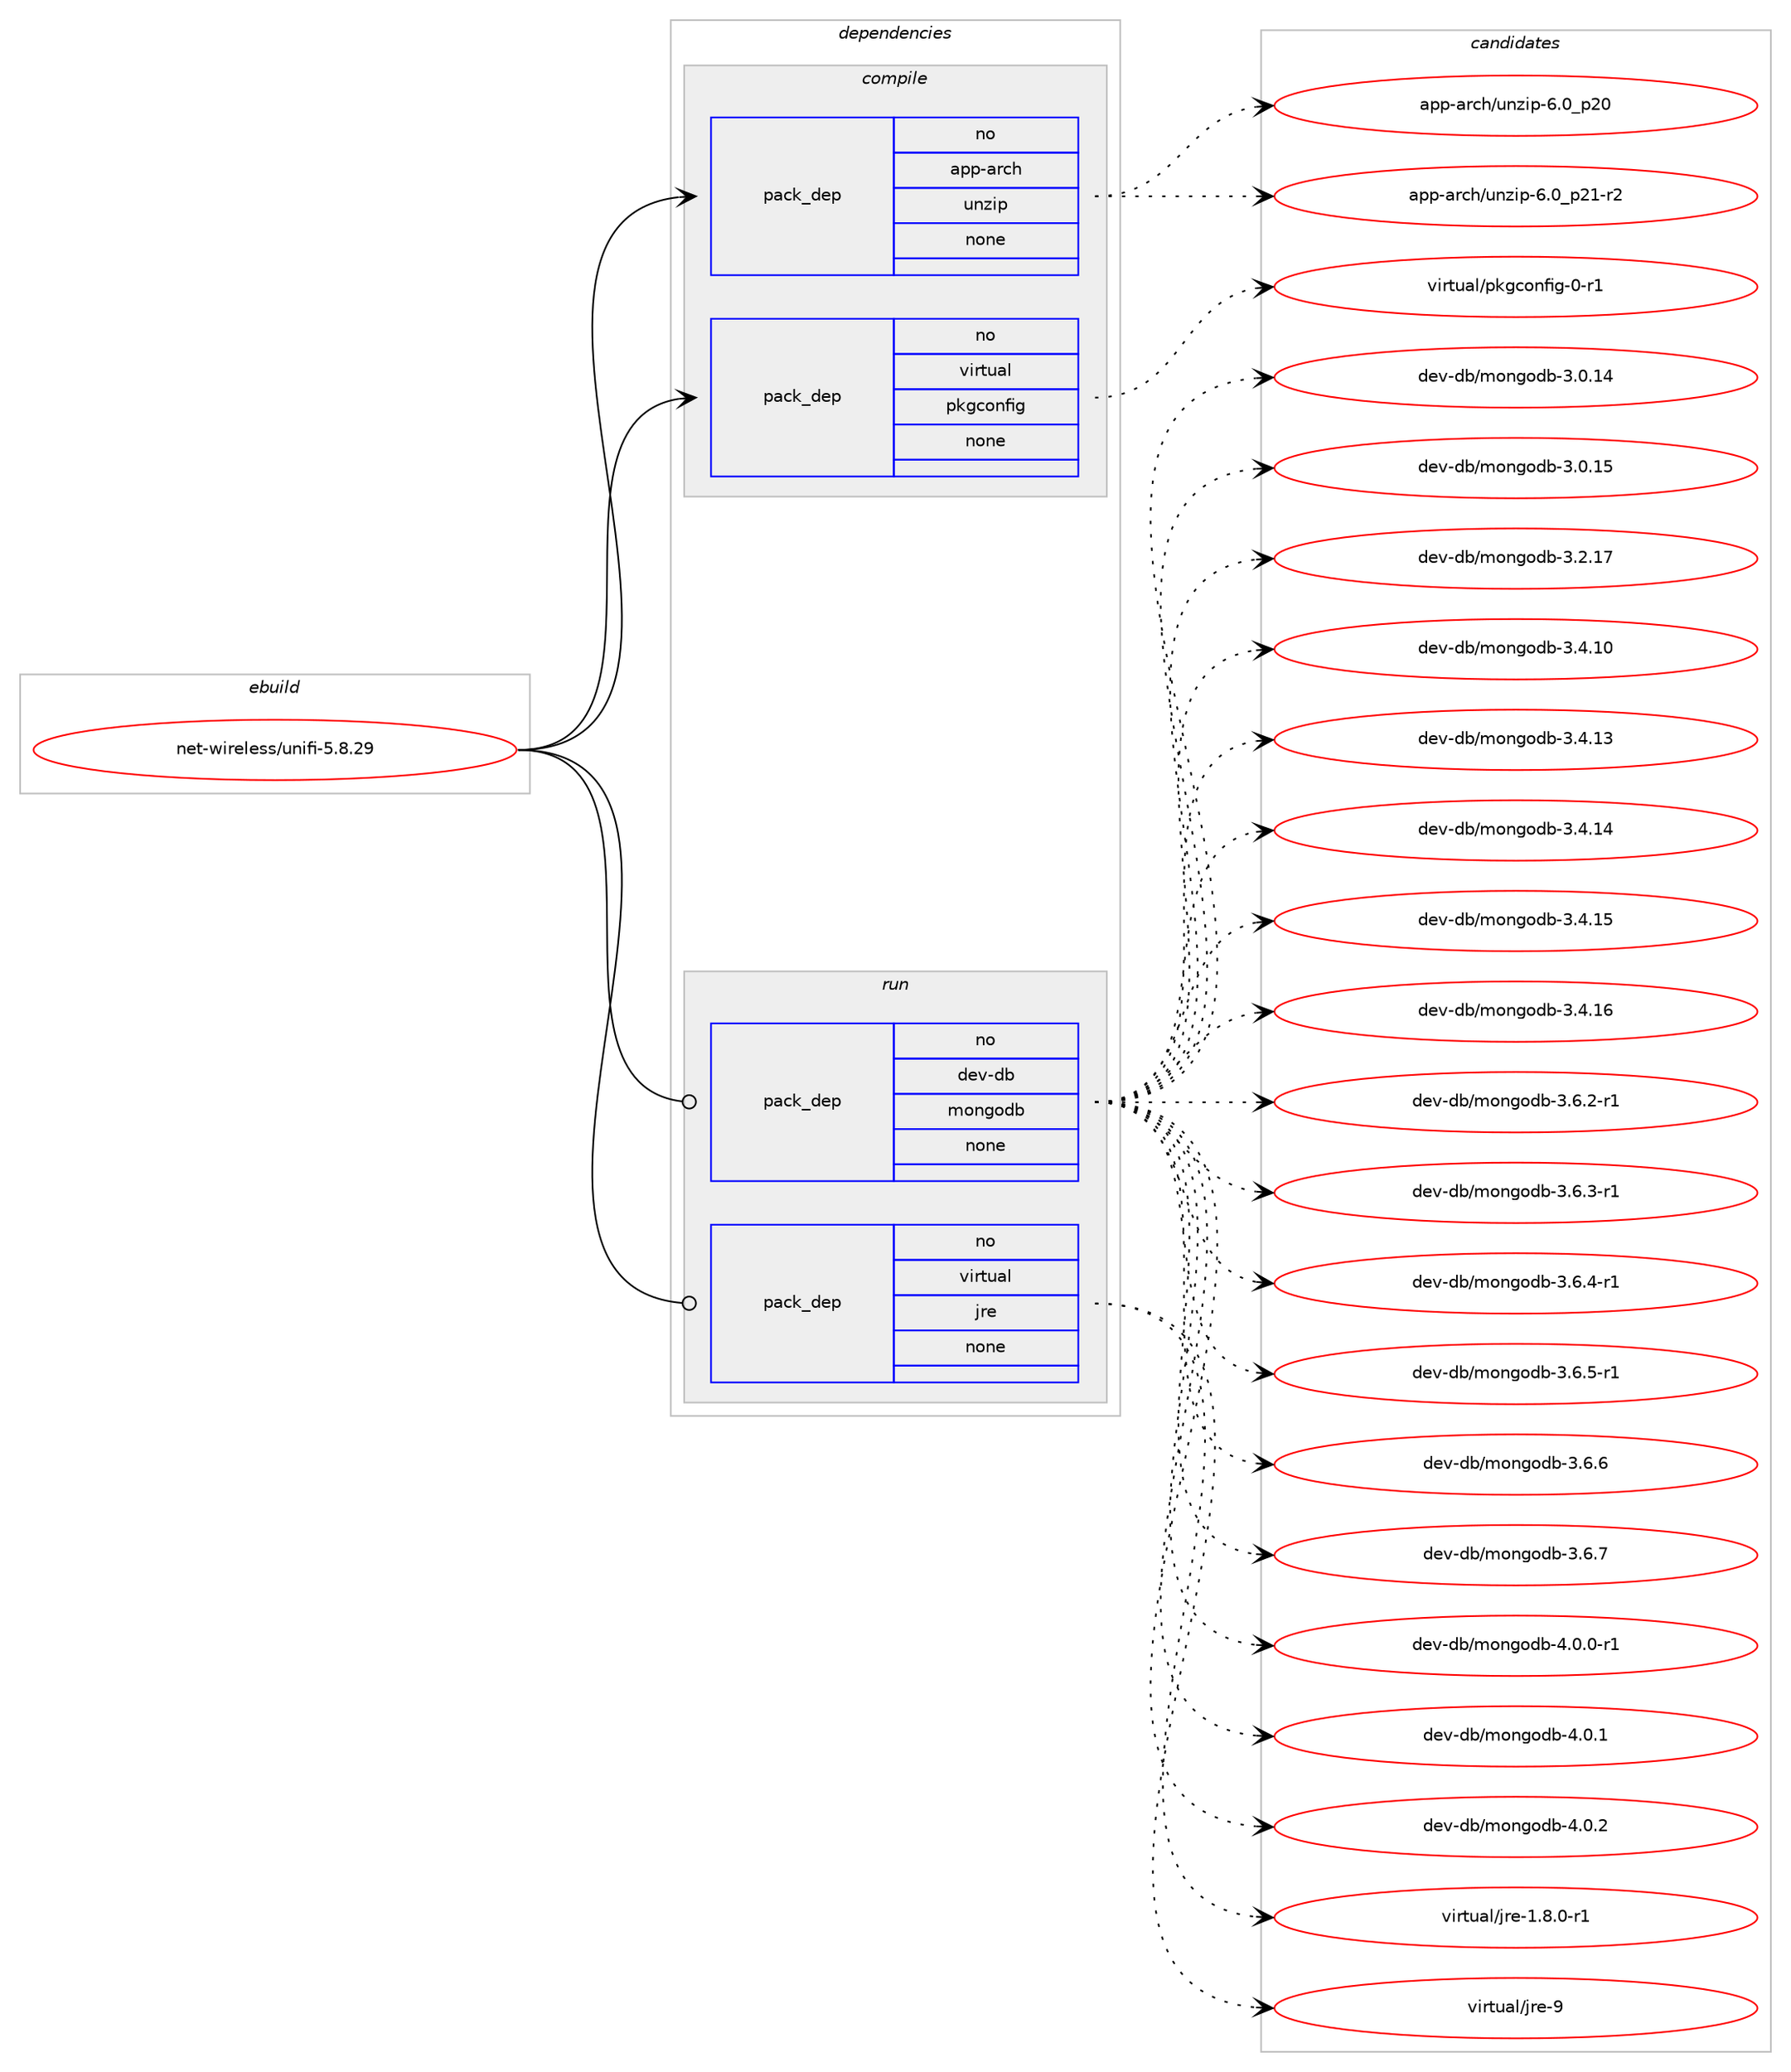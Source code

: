 digraph prolog {

# *************
# Graph options
# *************

newrank=true;
concentrate=true;
compound=true;
graph [rankdir=LR,fontname=Helvetica,fontsize=10,ranksep=1.5];#, ranksep=2.5, nodesep=0.2];
edge  [arrowhead=vee];
node  [fontname=Helvetica,fontsize=10];

# **********
# The ebuild
# **********

subgraph cluster_leftcol {
color=gray;
rank=same;
label=<<i>ebuild</i>>;
id [label="net-wireless/unifi-5.8.29", color=red, width=4, href="../net-wireless/unifi-5.8.29.svg"];
}

# ****************
# The dependencies
# ****************

subgraph cluster_midcol {
color=gray;
label=<<i>dependencies</i>>;
subgraph cluster_compile {
fillcolor="#eeeeee";
style=filled;
label=<<i>compile</i>>;
subgraph pack10203 {
dependency14993 [label=<<TABLE BORDER="0" CELLBORDER="1" CELLSPACING="0" CELLPADDING="4" WIDTH="220"><TR><TD ROWSPAN="6" CELLPADDING="30">pack_dep</TD></TR><TR><TD WIDTH="110">no</TD></TR><TR><TD>app-arch</TD></TR><TR><TD>unzip</TD></TR><TR><TD>none</TD></TR><TR><TD></TD></TR></TABLE>>, shape=none, color=blue];
}
id:e -> dependency14993:w [weight=20,style="solid",arrowhead="vee"];
subgraph pack10204 {
dependency14994 [label=<<TABLE BORDER="0" CELLBORDER="1" CELLSPACING="0" CELLPADDING="4" WIDTH="220"><TR><TD ROWSPAN="6" CELLPADDING="30">pack_dep</TD></TR><TR><TD WIDTH="110">no</TD></TR><TR><TD>virtual</TD></TR><TR><TD>pkgconfig</TD></TR><TR><TD>none</TD></TR><TR><TD></TD></TR></TABLE>>, shape=none, color=blue];
}
id:e -> dependency14994:w [weight=20,style="solid",arrowhead="vee"];
}
subgraph cluster_compileandrun {
fillcolor="#eeeeee";
style=filled;
label=<<i>compile and run</i>>;
}
subgraph cluster_run {
fillcolor="#eeeeee";
style=filled;
label=<<i>run</i>>;
subgraph pack10205 {
dependency14995 [label=<<TABLE BORDER="0" CELLBORDER="1" CELLSPACING="0" CELLPADDING="4" WIDTH="220"><TR><TD ROWSPAN="6" CELLPADDING="30">pack_dep</TD></TR><TR><TD WIDTH="110">no</TD></TR><TR><TD>dev-db</TD></TR><TR><TD>mongodb</TD></TR><TR><TD>none</TD></TR><TR><TD></TD></TR></TABLE>>, shape=none, color=blue];
}
id:e -> dependency14995:w [weight=20,style="solid",arrowhead="odot"];
subgraph pack10206 {
dependency14996 [label=<<TABLE BORDER="0" CELLBORDER="1" CELLSPACING="0" CELLPADDING="4" WIDTH="220"><TR><TD ROWSPAN="6" CELLPADDING="30">pack_dep</TD></TR><TR><TD WIDTH="110">no</TD></TR><TR><TD>virtual</TD></TR><TR><TD>jre</TD></TR><TR><TD>none</TD></TR><TR><TD></TD></TR></TABLE>>, shape=none, color=blue];
}
id:e -> dependency14996:w [weight=20,style="solid",arrowhead="odot"];
}
}

# **************
# The candidates
# **************

subgraph cluster_choices {
rank=same;
color=gray;
label=<<i>candidates</i>>;

subgraph choice10203 {
color=black;
nodesep=1;
choice971121124597114991044711711012210511245544648951125048 [label="app-arch/unzip-6.0_p20", color=red, width=4,href="../app-arch/unzip-6.0_p20.svg"];
choice9711211245971149910447117110122105112455446489511250494511450 [label="app-arch/unzip-6.0_p21-r2", color=red, width=4,href="../app-arch/unzip-6.0_p21-r2.svg"];
dependency14993:e -> choice971121124597114991044711711012210511245544648951125048:w [style=dotted,weight="100"];
dependency14993:e -> choice9711211245971149910447117110122105112455446489511250494511450:w [style=dotted,weight="100"];
}
subgraph choice10204 {
color=black;
nodesep=1;
choice11810511411611797108471121071039911111010210510345484511449 [label="virtual/pkgconfig-0-r1", color=red, width=4,href="../virtual/pkgconfig-0-r1.svg"];
dependency14994:e -> choice11810511411611797108471121071039911111010210510345484511449:w [style=dotted,weight="100"];
}
subgraph choice10205 {
color=black;
nodesep=1;
choice1001011184510098471091111101031111009845514648464952 [label="dev-db/mongodb-3.0.14", color=red, width=4,href="../dev-db/mongodb-3.0.14.svg"];
choice1001011184510098471091111101031111009845514648464953 [label="dev-db/mongodb-3.0.15", color=red, width=4,href="../dev-db/mongodb-3.0.15.svg"];
choice1001011184510098471091111101031111009845514650464955 [label="dev-db/mongodb-3.2.17", color=red, width=4,href="../dev-db/mongodb-3.2.17.svg"];
choice1001011184510098471091111101031111009845514652464948 [label="dev-db/mongodb-3.4.10", color=red, width=4,href="../dev-db/mongodb-3.4.10.svg"];
choice1001011184510098471091111101031111009845514652464951 [label="dev-db/mongodb-3.4.13", color=red, width=4,href="../dev-db/mongodb-3.4.13.svg"];
choice1001011184510098471091111101031111009845514652464952 [label="dev-db/mongodb-3.4.14", color=red, width=4,href="../dev-db/mongodb-3.4.14.svg"];
choice1001011184510098471091111101031111009845514652464953 [label="dev-db/mongodb-3.4.15", color=red, width=4,href="../dev-db/mongodb-3.4.15.svg"];
choice1001011184510098471091111101031111009845514652464954 [label="dev-db/mongodb-3.4.16", color=red, width=4,href="../dev-db/mongodb-3.4.16.svg"];
choice100101118451009847109111110103111100984551465446504511449 [label="dev-db/mongodb-3.6.2-r1", color=red, width=4,href="../dev-db/mongodb-3.6.2-r1.svg"];
choice100101118451009847109111110103111100984551465446514511449 [label="dev-db/mongodb-3.6.3-r1", color=red, width=4,href="../dev-db/mongodb-3.6.3-r1.svg"];
choice100101118451009847109111110103111100984551465446524511449 [label="dev-db/mongodb-3.6.4-r1", color=red, width=4,href="../dev-db/mongodb-3.6.4-r1.svg"];
choice100101118451009847109111110103111100984551465446534511449 [label="dev-db/mongodb-3.6.5-r1", color=red, width=4,href="../dev-db/mongodb-3.6.5-r1.svg"];
choice10010111845100984710911111010311110098455146544654 [label="dev-db/mongodb-3.6.6", color=red, width=4,href="../dev-db/mongodb-3.6.6.svg"];
choice10010111845100984710911111010311110098455146544655 [label="dev-db/mongodb-3.6.7", color=red, width=4,href="../dev-db/mongodb-3.6.7.svg"];
choice100101118451009847109111110103111100984552464846484511449 [label="dev-db/mongodb-4.0.0-r1", color=red, width=4,href="../dev-db/mongodb-4.0.0-r1.svg"];
choice10010111845100984710911111010311110098455246484649 [label="dev-db/mongodb-4.0.1", color=red, width=4,href="../dev-db/mongodb-4.0.1.svg"];
choice10010111845100984710911111010311110098455246484650 [label="dev-db/mongodb-4.0.2", color=red, width=4,href="../dev-db/mongodb-4.0.2.svg"];
dependency14995:e -> choice1001011184510098471091111101031111009845514648464952:w [style=dotted,weight="100"];
dependency14995:e -> choice1001011184510098471091111101031111009845514648464953:w [style=dotted,weight="100"];
dependency14995:e -> choice1001011184510098471091111101031111009845514650464955:w [style=dotted,weight="100"];
dependency14995:e -> choice1001011184510098471091111101031111009845514652464948:w [style=dotted,weight="100"];
dependency14995:e -> choice1001011184510098471091111101031111009845514652464951:w [style=dotted,weight="100"];
dependency14995:e -> choice1001011184510098471091111101031111009845514652464952:w [style=dotted,weight="100"];
dependency14995:e -> choice1001011184510098471091111101031111009845514652464953:w [style=dotted,weight="100"];
dependency14995:e -> choice1001011184510098471091111101031111009845514652464954:w [style=dotted,weight="100"];
dependency14995:e -> choice100101118451009847109111110103111100984551465446504511449:w [style=dotted,weight="100"];
dependency14995:e -> choice100101118451009847109111110103111100984551465446514511449:w [style=dotted,weight="100"];
dependency14995:e -> choice100101118451009847109111110103111100984551465446524511449:w [style=dotted,weight="100"];
dependency14995:e -> choice100101118451009847109111110103111100984551465446534511449:w [style=dotted,weight="100"];
dependency14995:e -> choice10010111845100984710911111010311110098455146544654:w [style=dotted,weight="100"];
dependency14995:e -> choice10010111845100984710911111010311110098455146544655:w [style=dotted,weight="100"];
dependency14995:e -> choice100101118451009847109111110103111100984552464846484511449:w [style=dotted,weight="100"];
dependency14995:e -> choice10010111845100984710911111010311110098455246484649:w [style=dotted,weight="100"];
dependency14995:e -> choice10010111845100984710911111010311110098455246484650:w [style=dotted,weight="100"];
}
subgraph choice10206 {
color=black;
nodesep=1;
choice11810511411611797108471061141014549465646484511449 [label="virtual/jre-1.8.0-r1", color=red, width=4,href="../virtual/jre-1.8.0-r1.svg"];
choice11810511411611797108471061141014557 [label="virtual/jre-9", color=red, width=4,href="../virtual/jre-9.svg"];
dependency14996:e -> choice11810511411611797108471061141014549465646484511449:w [style=dotted,weight="100"];
dependency14996:e -> choice11810511411611797108471061141014557:w [style=dotted,weight="100"];
}
}

}

